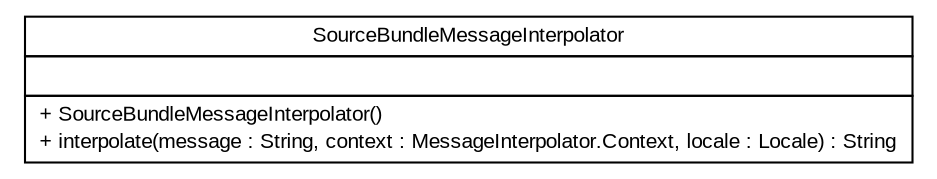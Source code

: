 #!/usr/local/bin/dot
#
# Class diagram 
# Generated by UMLGraph version R5_6 (http://www.umlgraph.org/)
#

digraph G {
	edge [fontname="arial",fontsize=10,labelfontname="arial",labelfontsize=10];
	node [fontname="arial",fontsize=10,shape=plaintext];
	nodesep=0.25;
	ranksep=0.5;
	// br.gov.to.sefaz.message.SourceBundleMessageInterpolator
	c132683 [label=<<table title="br.gov.to.sefaz.message.SourceBundleMessageInterpolator" border="0" cellborder="1" cellspacing="0" cellpadding="2" port="p" href="./SourceBundleMessageInterpolator.html">
		<tr><td><table border="0" cellspacing="0" cellpadding="1">
<tr><td align="center" balign="center"> SourceBundleMessageInterpolator </td></tr>
		</table></td></tr>
		<tr><td><table border="0" cellspacing="0" cellpadding="1">
<tr><td align="left" balign="left">  </td></tr>
		</table></td></tr>
		<tr><td><table border="0" cellspacing="0" cellpadding="1">
<tr><td align="left" balign="left"> + SourceBundleMessageInterpolator() </td></tr>
<tr><td align="left" balign="left"> + interpolate(message : String, context : MessageInterpolator.Context, locale : Locale) : String </td></tr>
		</table></td></tr>
		</table>>, URL="./SourceBundleMessageInterpolator.html", fontname="arial", fontcolor="black", fontsize=10.0];
}

